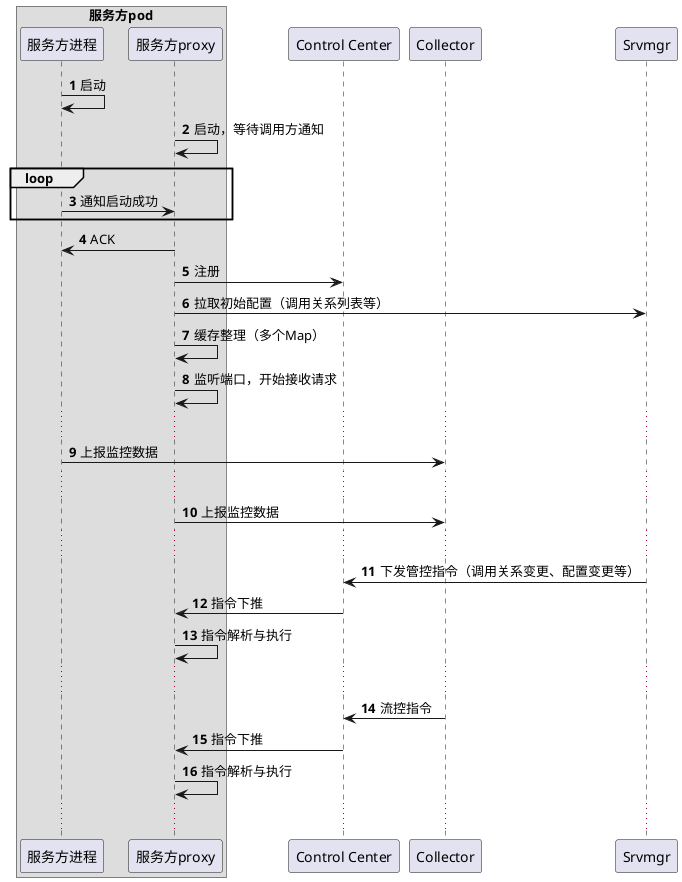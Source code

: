 @startuml

box "服务方pod"
participant 服务方进程 AS service
participant 服务方proxy AS serviceProxy
end box

participant "Control Center" AS controlCenter
participant Collector AS collector
participant Srvmgr AS srvmgr


autonumber
service -> service: 启动

serviceProxy -> serviceProxy: 启动，等待调用方通知

loop
service -> serviceProxy: 通知启动成功
end
serviceProxy -> service: ACK

serviceProxy -> controlCenter: 注册

serviceProxy -> srvmgr: 拉取初始配置（调用关系列表等）
serviceProxy -> serviceProxy: 缓存整理（多个Map）
serviceProxy -> serviceProxy: 监听端口，开始接收请求

......
service -> collector: 上报监控数据

......
serviceProxy -> collector: 上报监控数据

......
srvmgr -> controlCenter: 下发管控指令（调用关系变更、配置变更等）
controlCenter -> serviceProxy: 指令下推
serviceProxy -> serviceProxy: 指令解析与执行

......
collector -> controlCenter: 流控指令
controlCenter -> serviceProxy: 指令下推
serviceProxy -> serviceProxy: 指令解析与执行
......

@enduml